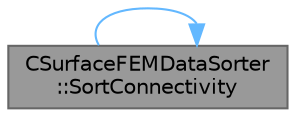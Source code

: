 digraph "CSurfaceFEMDataSorter::SortConnectivity"
{
 // LATEX_PDF_SIZE
  bgcolor="transparent";
  edge [fontname=Helvetica,fontsize=10,labelfontname=Helvetica,labelfontsize=10];
  node [fontname=Helvetica,fontsize=10,shape=box,height=0.2,width=0.4];
  rankdir="RL";
  Node1 [id="Node000001",label="CSurfaceFEMDataSorter\l::SortConnectivity",height=0.2,width=0.4,color="gray40", fillcolor="grey60", style="filled", fontcolor="black",tooltip="Sort the connectivities on the surface into data structures used for output file writing...."];
  Node1 -> Node1 [id="edge1_Node000001_Node000001",dir="back",color="steelblue1",style="solid",tooltip=" "];
}

